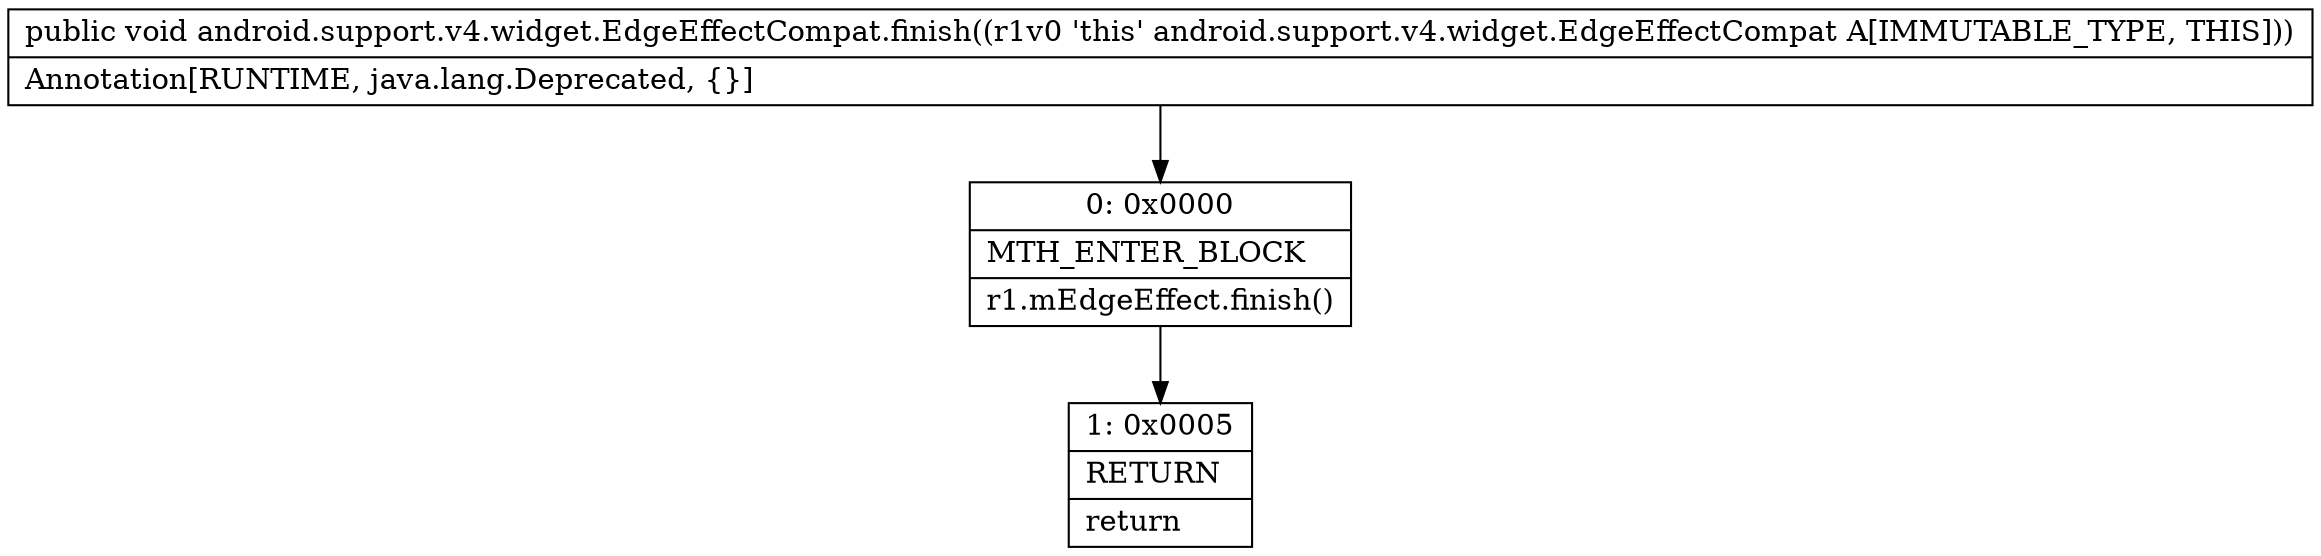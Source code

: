 digraph "CFG forandroid.support.v4.widget.EdgeEffectCompat.finish()V" {
Node_0 [shape=record,label="{0\:\ 0x0000|MTH_ENTER_BLOCK\l|r1.mEdgeEffect.finish()\l}"];
Node_1 [shape=record,label="{1\:\ 0x0005|RETURN\l|return\l}"];
MethodNode[shape=record,label="{public void android.support.v4.widget.EdgeEffectCompat.finish((r1v0 'this' android.support.v4.widget.EdgeEffectCompat A[IMMUTABLE_TYPE, THIS]))  | Annotation[RUNTIME, java.lang.Deprecated, \{\}]\l}"];
MethodNode -> Node_0;
Node_0 -> Node_1;
}

